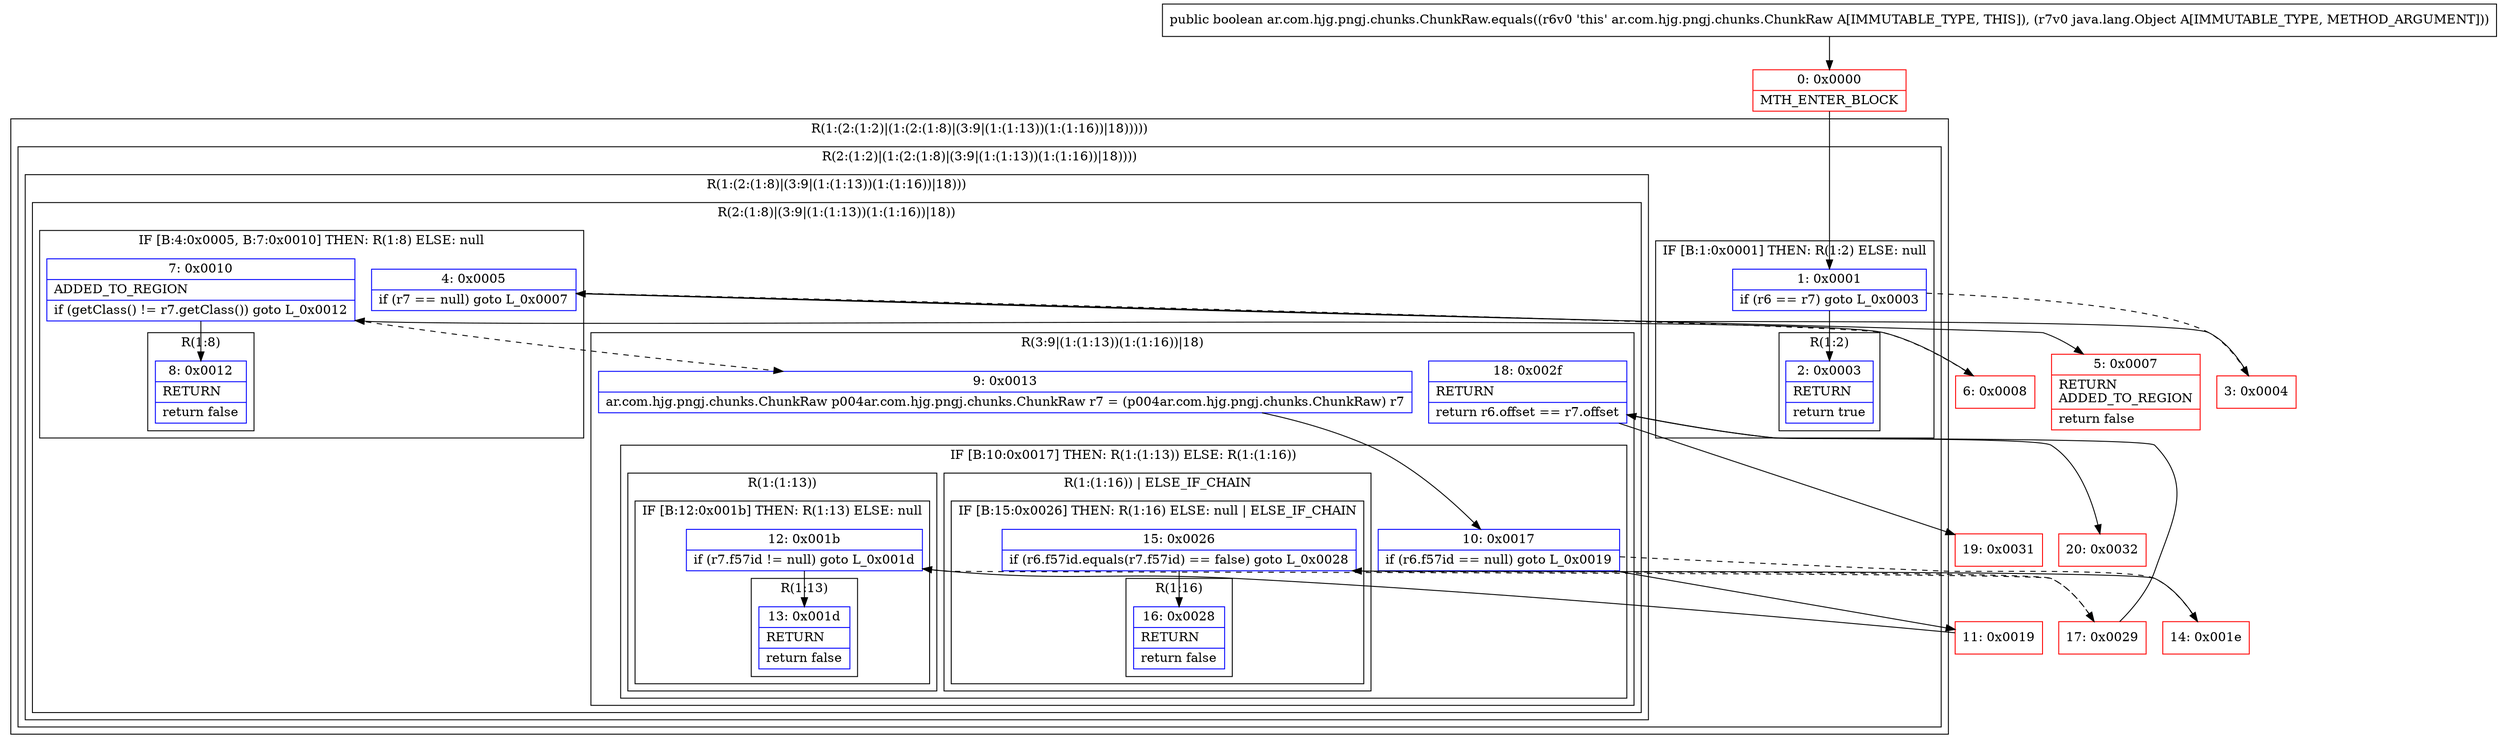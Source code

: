 digraph "CFG forar.com.hjg.pngj.chunks.ChunkRaw.equals(Ljava\/lang\/Object;)Z" {
subgraph cluster_Region_1813042358 {
label = "R(1:(2:(1:2)|(1:(2:(1:8)|(3:9|(1:(1:13))(1:(1:16))|18)))))";
node [shape=record,color=blue];
subgraph cluster_Region_404967629 {
label = "R(2:(1:2)|(1:(2:(1:8)|(3:9|(1:(1:13))(1:(1:16))|18))))";
node [shape=record,color=blue];
subgraph cluster_IfRegion_1039663745 {
label = "IF [B:1:0x0001] THEN: R(1:2) ELSE: null";
node [shape=record,color=blue];
Node_1 [shape=record,label="{1\:\ 0x0001|if (r6 == r7) goto L_0x0003\l}"];
subgraph cluster_Region_849333389 {
label = "R(1:2)";
node [shape=record,color=blue];
Node_2 [shape=record,label="{2\:\ 0x0003|RETURN\l|return true\l}"];
}
}
subgraph cluster_Region_1480596236 {
label = "R(1:(2:(1:8)|(3:9|(1:(1:13))(1:(1:16))|18)))";
node [shape=record,color=blue];
subgraph cluster_Region_1525124593 {
label = "R(2:(1:8)|(3:9|(1:(1:13))(1:(1:16))|18))";
node [shape=record,color=blue];
subgraph cluster_IfRegion_662069286 {
label = "IF [B:4:0x0005, B:7:0x0010] THEN: R(1:8) ELSE: null";
node [shape=record,color=blue];
Node_4 [shape=record,label="{4\:\ 0x0005|if (r7 == null) goto L_0x0007\l}"];
Node_7 [shape=record,label="{7\:\ 0x0010|ADDED_TO_REGION\l|if (getClass() != r7.getClass()) goto L_0x0012\l}"];
subgraph cluster_Region_1799437281 {
label = "R(1:8)";
node [shape=record,color=blue];
Node_8 [shape=record,label="{8\:\ 0x0012|RETURN\l|return false\l}"];
}
}
subgraph cluster_Region_2116503359 {
label = "R(3:9|(1:(1:13))(1:(1:16))|18)";
node [shape=record,color=blue];
Node_9 [shape=record,label="{9\:\ 0x0013|ar.com.hjg.pngj.chunks.ChunkRaw p004ar.com.hjg.pngj.chunks.ChunkRaw r7 = (p004ar.com.hjg.pngj.chunks.ChunkRaw) r7\l}"];
subgraph cluster_IfRegion_864142846 {
label = "IF [B:10:0x0017] THEN: R(1:(1:13)) ELSE: R(1:(1:16))";
node [shape=record,color=blue];
Node_10 [shape=record,label="{10\:\ 0x0017|if (r6.f57id == null) goto L_0x0019\l}"];
subgraph cluster_Region_1433362042 {
label = "R(1:(1:13))";
node [shape=record,color=blue];
subgraph cluster_IfRegion_2133398957 {
label = "IF [B:12:0x001b] THEN: R(1:13) ELSE: null";
node [shape=record,color=blue];
Node_12 [shape=record,label="{12\:\ 0x001b|if (r7.f57id != null) goto L_0x001d\l}"];
subgraph cluster_Region_1099719585 {
label = "R(1:13)";
node [shape=record,color=blue];
Node_13 [shape=record,label="{13\:\ 0x001d|RETURN\l|return false\l}"];
}
}
}
subgraph cluster_Region_602981954 {
label = "R(1:(1:16)) | ELSE_IF_CHAIN\l";
node [shape=record,color=blue];
subgraph cluster_IfRegion_1685697667 {
label = "IF [B:15:0x0026] THEN: R(1:16) ELSE: null | ELSE_IF_CHAIN\l";
node [shape=record,color=blue];
Node_15 [shape=record,label="{15\:\ 0x0026|if (r6.f57id.equals(r7.f57id) == false) goto L_0x0028\l}"];
subgraph cluster_Region_518212087 {
label = "R(1:16)";
node [shape=record,color=blue];
Node_16 [shape=record,label="{16\:\ 0x0028|RETURN\l|return false\l}"];
}
}
}
}
Node_18 [shape=record,label="{18\:\ 0x002f|RETURN\l|return r6.offset == r7.offset\l}"];
}
}
}
}
}
Node_0 [shape=record,color=red,label="{0\:\ 0x0000|MTH_ENTER_BLOCK\l}"];
Node_3 [shape=record,color=red,label="{3\:\ 0x0004}"];
Node_5 [shape=record,color=red,label="{5\:\ 0x0007|RETURN\lADDED_TO_REGION\l|return false\l}"];
Node_6 [shape=record,color=red,label="{6\:\ 0x0008}"];
Node_11 [shape=record,color=red,label="{11\:\ 0x0019}"];
Node_14 [shape=record,color=red,label="{14\:\ 0x001e}"];
Node_17 [shape=record,color=red,label="{17\:\ 0x0029}"];
Node_19 [shape=record,color=red,label="{19\:\ 0x0031}"];
Node_20 [shape=record,color=red,label="{20\:\ 0x0032}"];
MethodNode[shape=record,label="{public boolean ar.com.hjg.pngj.chunks.ChunkRaw.equals((r6v0 'this' ar.com.hjg.pngj.chunks.ChunkRaw A[IMMUTABLE_TYPE, THIS]), (r7v0 java.lang.Object A[IMMUTABLE_TYPE, METHOD_ARGUMENT])) }"];
MethodNode -> Node_0;
Node_1 -> Node_2;
Node_1 -> Node_3[style=dashed];
Node_4 -> Node_5;
Node_4 -> Node_6[style=dashed];
Node_7 -> Node_8;
Node_7 -> Node_9[style=dashed];
Node_9 -> Node_10;
Node_10 -> Node_11;
Node_10 -> Node_14[style=dashed];
Node_12 -> Node_13;
Node_12 -> Node_17[style=dashed];
Node_15 -> Node_16;
Node_15 -> Node_17[style=dashed];
Node_18 -> Node_19;
Node_18 -> Node_20;
Node_0 -> Node_1;
Node_3 -> Node_4;
Node_6 -> Node_7;
Node_11 -> Node_12;
Node_14 -> Node_15;
Node_17 -> Node_18;
}

